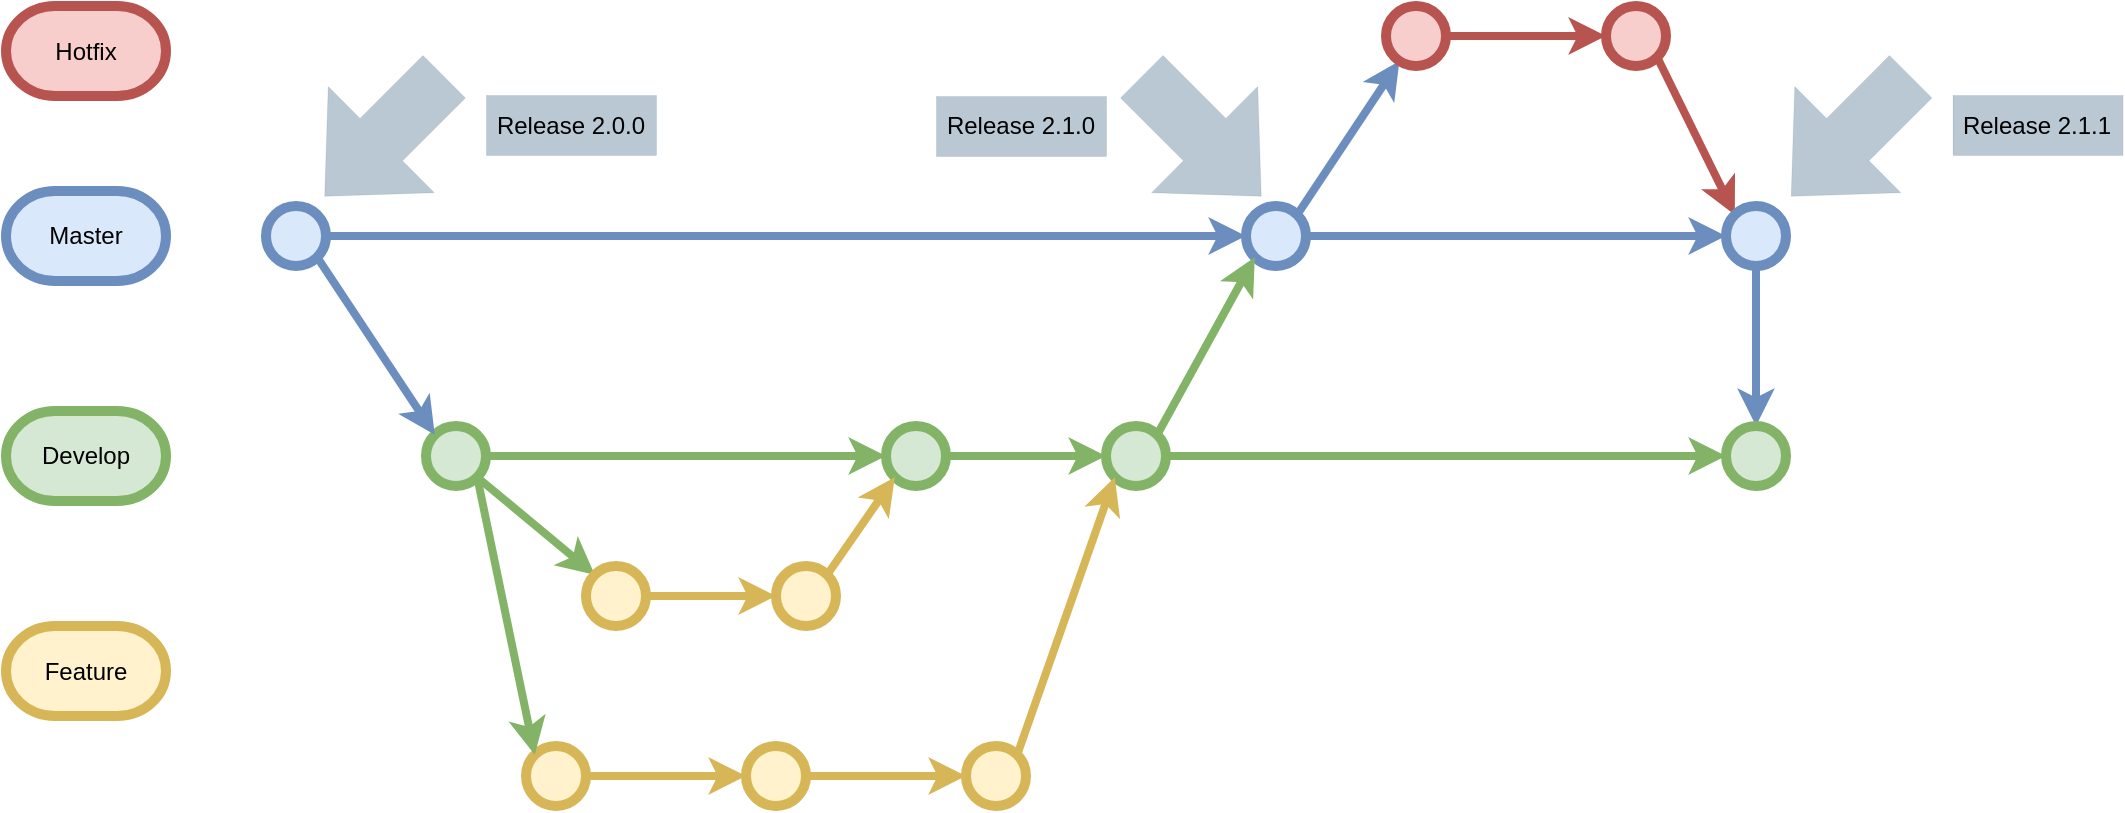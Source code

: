 <mxfile version="15.8.7" type="device"><diagram id="l7W2tdzI4Jv6cm-UOZnC" name="Page-1"><mxGraphModel dx="995" dy="630" grid="1" gridSize="10" guides="1" tooltips="1" connect="1" arrows="1" fold="1" page="1" pageScale="1" pageWidth="850" pageHeight="1100" math="0" shadow="0"><root><mxCell id="0"/><mxCell id="1" parent="0"/><mxCell id="J9JQR4AHCLmenJuKz9vq-37" value="" style="edgeStyle=orthogonalEdgeStyle;rounded=0;orthogonalLoop=1;jettySize=auto;html=1;fillColor=#dae8fc;strokeColor=#6c8ebf;strokeWidth=4;" edge="1" parent="1" source="J9JQR4AHCLmenJuKz9vq-6" target="J9JQR4AHCLmenJuKz9vq-36"><mxGeometry relative="1" as="geometry"/></mxCell><mxCell id="J9JQR4AHCLmenJuKz9vq-6" value="" style="shape=ellipse;html=1;dashed=0;whitespace=wrap;aspect=fixed;perimeter=ellipsePerimeter;fillColor=#dae8fc;strokeColor=#6c8ebf;strokeWidth=5;" vertex="1" parent="1"><mxGeometry x="170" y="240" width="30" height="30" as="geometry"/></mxCell><mxCell id="J9JQR4AHCLmenJuKz9vq-24" value="" style="edgeStyle=orthogonalEdgeStyle;rounded=0;orthogonalLoop=1;jettySize=auto;html=1;fillColor=#d5e8d4;strokeColor=#82b366;strokeWidth=4;" edge="1" parent="1" source="J9JQR4AHCLmenJuKz9vq-9" target="J9JQR4AHCLmenJuKz9vq-23"><mxGeometry relative="1" as="geometry"/></mxCell><mxCell id="J9JQR4AHCLmenJuKz9vq-9" value="" style="shape=ellipse;html=1;dashed=0;whitespace=wrap;aspect=fixed;perimeter=ellipsePerimeter;fillColor=#d5e8d4;strokeColor=#82b366;strokeWidth=5;" vertex="1" parent="1"><mxGeometry x="250" y="350" width="30" height="30" as="geometry"/></mxCell><mxCell id="J9JQR4AHCLmenJuKz9vq-11" value="" style="endArrow=classic;html=1;rounded=0;exitX=1;exitY=1;exitDx=0;exitDy=0;entryX=0;entryY=0;entryDx=0;entryDy=0;fillColor=#dae8fc;strokeColor=#6c8ebf;strokeWidth=4;" edge="1" parent="1" source="J9JQR4AHCLmenJuKz9vq-6" target="J9JQR4AHCLmenJuKz9vq-9"><mxGeometry width="50" height="50" relative="1" as="geometry"><mxPoint x="270" y="300" as="sourcePoint"/><mxPoint x="320" y="250" as="targetPoint"/></mxGeometry></mxCell><mxCell id="J9JQR4AHCLmenJuKz9vq-12" value="Master" style="strokeWidth=5;html=1;shape=mxgraph.flowchart.terminator;whiteSpace=wrap;fillColor=#dae8fc;strokeColor=#6c8ebf;" vertex="1" parent="1"><mxGeometry x="40" y="232.5" width="80" height="45" as="geometry"/></mxCell><mxCell id="J9JQR4AHCLmenJuKz9vq-13" value="Develop" style="strokeWidth=5;html=1;shape=mxgraph.flowchart.terminator;whiteSpace=wrap;fillColor=#d5e8d4;strokeColor=#82b366;" vertex="1" parent="1"><mxGeometry x="40" y="342.5" width="80" height="45" as="geometry"/></mxCell><mxCell id="J9JQR4AHCLmenJuKz9vq-16" value="" style="endArrow=classic;html=1;rounded=0;exitX=1;exitY=1;exitDx=0;exitDy=0;entryX=0;entryY=0;entryDx=0;entryDy=0;fillColor=#d5e8d4;strokeColor=#82b366;strokeWidth=4;" edge="1" parent="1" source="J9JQR4AHCLmenJuKz9vq-9" target="J9JQR4AHCLmenJuKz9vq-17"><mxGeometry width="50" height="50" relative="1" as="geometry"><mxPoint x="259.997" y="379.997" as="sourcePoint"/><mxPoint x="280" y="420" as="targetPoint"/></mxGeometry></mxCell><mxCell id="J9JQR4AHCLmenJuKz9vq-20" value="" style="edgeStyle=orthogonalEdgeStyle;rounded=0;orthogonalLoop=1;jettySize=auto;html=1;entryX=0;entryY=0.5;entryDx=0;entryDy=0;fillColor=#fff2cc;strokeColor=#d6b656;strokeWidth=4;" edge="1" parent="1" source="J9JQR4AHCLmenJuKz9vq-17" target="J9JQR4AHCLmenJuKz9vq-21"><mxGeometry relative="1" as="geometry"><mxPoint x="420" y="435" as="targetPoint"/></mxGeometry></mxCell><mxCell id="J9JQR4AHCLmenJuKz9vq-17" value="" style="shape=ellipse;html=1;dashed=0;whitespace=wrap;aspect=fixed;perimeter=ellipsePerimeter;fillColor=#fff2cc;strokeColor=#d6b656;strokeWidth=5;" vertex="1" parent="1"><mxGeometry x="330" y="420" width="30" height="30" as="geometry"/></mxCell><mxCell id="J9JQR4AHCLmenJuKz9vq-18" value="Feature" style="strokeWidth=5;html=1;shape=mxgraph.flowchart.terminator;whiteSpace=wrap;fillColor=#fff2cc;strokeColor=#d6b656;" vertex="1" parent="1"><mxGeometry x="40" y="450" width="80" height="45" as="geometry"/></mxCell><mxCell id="J9JQR4AHCLmenJuKz9vq-21" value="" style="shape=ellipse;html=1;dashed=0;whitespace=wrap;aspect=fixed;perimeter=ellipsePerimeter;fillColor=#fff2cc;strokeColor=#d6b656;strokeWidth=5;" vertex="1" parent="1"><mxGeometry x="425" y="420" width="30" height="30" as="geometry"/></mxCell><mxCell id="J9JQR4AHCLmenJuKz9vq-34" value="" style="edgeStyle=orthogonalEdgeStyle;rounded=0;orthogonalLoop=1;jettySize=auto;html=1;fillColor=#d5e8d4;strokeColor=#82b366;strokeWidth=4;" edge="1" parent="1" source="J9JQR4AHCLmenJuKz9vq-23" target="J9JQR4AHCLmenJuKz9vq-33"><mxGeometry relative="1" as="geometry"/></mxCell><mxCell id="J9JQR4AHCLmenJuKz9vq-23" value="" style="shape=ellipse;html=1;dashed=0;whitespace=wrap;aspect=fixed;perimeter=ellipsePerimeter;fillColor=#d5e8d4;strokeColor=#82b366;strokeWidth=5;" vertex="1" parent="1"><mxGeometry x="480" y="350" width="30" height="30" as="geometry"/></mxCell><mxCell id="J9JQR4AHCLmenJuKz9vq-25" value="" style="endArrow=classic;html=1;rounded=0;exitX=1;exitY=0;exitDx=0;exitDy=0;entryX=0;entryY=1;entryDx=0;entryDy=0;fillColor=#fff2cc;strokeColor=#d6b656;strokeWidth=4;" edge="1" parent="1" source="J9JQR4AHCLmenJuKz9vq-21" target="J9JQR4AHCLmenJuKz9vq-23"><mxGeometry width="50" height="50" relative="1" as="geometry"><mxPoint x="405.997" y="371.217" as="sourcePoint"/><mxPoint x="424.783" y="420.003" as="targetPoint"/></mxGeometry></mxCell><mxCell id="J9JQR4AHCLmenJuKz9vq-30" value="" style="edgeStyle=orthogonalEdgeStyle;rounded=0;orthogonalLoop=1;jettySize=auto;html=1;fillColor=#fff2cc;strokeColor=#d6b656;strokeWidth=4;" edge="1" parent="1" source="J9JQR4AHCLmenJuKz9vq-26" target="J9JQR4AHCLmenJuKz9vq-29"><mxGeometry relative="1" as="geometry"/></mxCell><mxCell id="J9JQR4AHCLmenJuKz9vq-26" value="" style="shape=ellipse;html=1;dashed=0;whitespace=wrap;aspect=fixed;perimeter=ellipsePerimeter;fillColor=#fff2cc;strokeColor=#d6b656;strokeWidth=5;" vertex="1" parent="1"><mxGeometry x="300" y="510" width="30" height="30" as="geometry"/></mxCell><mxCell id="J9JQR4AHCLmenJuKz9vq-28" value="" style="endArrow=classic;html=1;rounded=0;exitX=1;exitY=1;exitDx=0;exitDy=0;entryX=0;entryY=0;entryDx=0;entryDy=0;fillColor=#d5e8d4;strokeColor=#82b366;strokeWidth=4;" edge="1" parent="1" source="J9JQR4AHCLmenJuKz9vq-9" target="J9JQR4AHCLmenJuKz9vq-26"><mxGeometry width="50" height="50" relative="1" as="geometry"><mxPoint x="271.217" y="399.997" as="sourcePoint"/><mxPoint x="300.003" y="448.783" as="targetPoint"/></mxGeometry></mxCell><mxCell id="J9JQR4AHCLmenJuKz9vq-32" value="" style="edgeStyle=orthogonalEdgeStyle;rounded=0;orthogonalLoop=1;jettySize=auto;html=1;fillColor=#fff2cc;strokeColor=#d6b656;strokeWidth=4;" edge="1" parent="1" source="J9JQR4AHCLmenJuKz9vq-29" target="J9JQR4AHCLmenJuKz9vq-31"><mxGeometry relative="1" as="geometry"/></mxCell><mxCell id="J9JQR4AHCLmenJuKz9vq-29" value="" style="shape=ellipse;html=1;dashed=0;whitespace=wrap;aspect=fixed;perimeter=ellipsePerimeter;fillColor=#fff2cc;strokeColor=#d6b656;strokeWidth=5;" vertex="1" parent="1"><mxGeometry x="410" y="510" width="30" height="30" as="geometry"/></mxCell><mxCell id="J9JQR4AHCLmenJuKz9vq-31" value="" style="shape=ellipse;html=1;dashed=0;whitespace=wrap;aspect=fixed;perimeter=ellipsePerimeter;fillColor=#fff2cc;strokeColor=#d6b656;strokeWidth=5;" vertex="1" parent="1"><mxGeometry x="520" y="510" width="30" height="30" as="geometry"/></mxCell><mxCell id="J9JQR4AHCLmenJuKz9vq-47" value="" style="edgeStyle=none;rounded=0;orthogonalLoop=1;jettySize=auto;html=1;fillColor=#d5e8d4;strokeColor=#82b366;strokeWidth=4;" edge="1" parent="1" source="J9JQR4AHCLmenJuKz9vq-33" target="J9JQR4AHCLmenJuKz9vq-46"><mxGeometry relative="1" as="geometry"/></mxCell><mxCell id="J9JQR4AHCLmenJuKz9vq-33" value="" style="shape=ellipse;html=1;dashed=0;whitespace=wrap;aspect=fixed;perimeter=ellipsePerimeter;fillColor=#d5e8d4;strokeColor=#82b366;strokeWidth=5;" vertex="1" parent="1"><mxGeometry x="590" y="350" width="30" height="30" as="geometry"/></mxCell><mxCell id="J9JQR4AHCLmenJuKz9vq-35" value="" style="endArrow=classic;html=1;rounded=0;exitX=1;exitY=0;exitDx=0;exitDy=0;entryX=0;entryY=1;entryDx=0;entryDy=0;fillColor=#fff2cc;strokeColor=#d6b656;strokeWidth=4;" edge="1" parent="1" source="J9JQR4AHCLmenJuKz9vq-31" target="J9JQR4AHCLmenJuKz9vq-33"><mxGeometry width="50" height="50" relative="1" as="geometry"><mxPoint x="369.997" y="449.997" as="sourcePoint"/><mxPoint x="398.783" y="588.783" as="targetPoint"/></mxGeometry></mxCell><mxCell id="J9JQR4AHCLmenJuKz9vq-40" value="" style="rounded=0;orthogonalLoop=1;jettySize=auto;html=1;exitX=1;exitY=0;exitDx=0;exitDy=0;fillColor=#dae8fc;strokeColor=#6c8ebf;strokeWidth=4;" edge="1" parent="1" source="J9JQR4AHCLmenJuKz9vq-36" target="J9JQR4AHCLmenJuKz9vq-39"><mxGeometry relative="1" as="geometry"/></mxCell><mxCell id="J9JQR4AHCLmenJuKz9vq-44" value="" style="edgeStyle=none;rounded=0;orthogonalLoop=1;jettySize=auto;html=1;fillColor=#dae8fc;strokeColor=#6c8ebf;strokeWidth=4;" edge="1" parent="1" source="J9JQR4AHCLmenJuKz9vq-36" target="J9JQR4AHCLmenJuKz9vq-43"><mxGeometry relative="1" as="geometry"/></mxCell><mxCell id="J9JQR4AHCLmenJuKz9vq-36" value="" style="shape=ellipse;html=1;dashed=0;whitespace=wrap;aspect=fixed;perimeter=ellipsePerimeter;fillColor=#dae8fc;strokeColor=#6c8ebf;strokeWidth=5;" vertex="1" parent="1"><mxGeometry x="660" y="240" width="30" height="30" as="geometry"/></mxCell><mxCell id="J9JQR4AHCLmenJuKz9vq-38" value="" style="endArrow=classic;html=1;rounded=0;exitX=1;exitY=0;exitDx=0;exitDy=0;entryX=0;entryY=1;entryDx=0;entryDy=0;fillColor=#d5e8d4;strokeColor=#82b366;strokeWidth=4;" edge="1" parent="1" source="J9JQR4AHCLmenJuKz9vq-33" target="J9JQR4AHCLmenJuKz9vq-36"><mxGeometry width="50" height="50" relative="1" as="geometry"><mxPoint x="629.997" y="326.283" as="sourcePoint"/><mxPoint x="663.783" y="277.497" as="targetPoint"/></mxGeometry></mxCell><mxCell id="J9JQR4AHCLmenJuKz9vq-42" value="" style="edgeStyle=none;rounded=0;orthogonalLoop=1;jettySize=auto;html=1;fillColor=#f8cecc;strokeColor=#b85450;strokeWidth=4;" edge="1" parent="1" source="J9JQR4AHCLmenJuKz9vq-39" target="J9JQR4AHCLmenJuKz9vq-41"><mxGeometry relative="1" as="geometry"/></mxCell><mxCell id="J9JQR4AHCLmenJuKz9vq-39" value="" style="shape=ellipse;html=1;dashed=0;whitespace=wrap;aspect=fixed;perimeter=ellipsePerimeter;fillColor=#f8cecc;strokeColor=#b85450;strokeWidth=5;" vertex="1" parent="1"><mxGeometry x="730" y="140" width="30" height="30" as="geometry"/></mxCell><mxCell id="J9JQR4AHCLmenJuKz9vq-45" style="edgeStyle=none;rounded=0;orthogonalLoop=1;jettySize=auto;html=1;exitX=1;exitY=1;exitDx=0;exitDy=0;entryX=0;entryY=0;entryDx=0;entryDy=0;fillColor=#f8cecc;strokeColor=#b85450;strokeWidth=4;" edge="1" parent="1" source="J9JQR4AHCLmenJuKz9vq-41" target="J9JQR4AHCLmenJuKz9vq-43"><mxGeometry relative="1" as="geometry"/></mxCell><mxCell id="J9JQR4AHCLmenJuKz9vq-41" value="" style="shape=ellipse;html=1;dashed=0;whitespace=wrap;aspect=fixed;perimeter=ellipsePerimeter;fillColor=#f8cecc;strokeColor=#b85450;strokeWidth=5;" vertex="1" parent="1"><mxGeometry x="840" y="140" width="30" height="30" as="geometry"/></mxCell><mxCell id="J9JQR4AHCLmenJuKz9vq-48" style="edgeStyle=none;rounded=0;orthogonalLoop=1;jettySize=auto;html=1;exitX=0.5;exitY=1;exitDx=0;exitDy=0;entryX=0.5;entryY=0;entryDx=0;entryDy=0;fillColor=#dae8fc;strokeColor=#6c8ebf;strokeWidth=4;" edge="1" parent="1" source="J9JQR4AHCLmenJuKz9vq-43" target="J9JQR4AHCLmenJuKz9vq-46"><mxGeometry relative="1" as="geometry"/></mxCell><mxCell id="J9JQR4AHCLmenJuKz9vq-43" value="" style="shape=ellipse;html=1;dashed=0;whitespace=wrap;aspect=fixed;perimeter=ellipsePerimeter;fillColor=#dae8fc;strokeColor=#6c8ebf;strokeWidth=5;" vertex="1" parent="1"><mxGeometry x="900" y="240" width="30" height="30" as="geometry"/></mxCell><mxCell id="J9JQR4AHCLmenJuKz9vq-46" value="" style="shape=ellipse;html=1;dashed=0;whitespace=wrap;aspect=fixed;perimeter=ellipsePerimeter;fillColor=#d5e8d4;strokeColor=#82b366;strokeWidth=5;" vertex="1" parent="1"><mxGeometry x="900" y="350" width="30" height="30" as="geometry"/></mxCell><mxCell id="J9JQR4AHCLmenJuKz9vq-50" value="Hotfix" style="strokeWidth=5;html=1;shape=mxgraph.flowchart.terminator;whiteSpace=wrap;fillColor=#f8cecc;strokeColor=#b85450;" vertex="1" parent="1"><mxGeometry x="40" y="140" width="80" height="45" as="geometry"/></mxCell><mxCell id="J9JQR4AHCLmenJuKz9vq-51" value="" style="verticalLabelPosition=bottom;verticalAlign=top;html=1;strokeWidth=0;shape=mxgraph.arrows2.arrow;dy=0.6;dx=40;notch=0;rotation=-225;fillColor=#bac8d3;strokeColor=#23445d;" vertex="1" parent="1"><mxGeometry x="186.74" y="167.49" width="84.47" height="75" as="geometry"/></mxCell><mxCell id="J9JQR4AHCLmenJuKz9vq-52" value="Release 2.0.0" style="text;html=1;fillColor=#bac8d3;align=center;verticalAlign=middle;whiteSpace=wrap;rounded=0;strokeWidth=0;strokeColor=#23445d;" vertex="1" parent="1"><mxGeometry x="280" y="184.5" width="85" height="30" as="geometry"/></mxCell><mxCell id="J9JQR4AHCLmenJuKz9vq-55" value="" style="verticalLabelPosition=bottom;verticalAlign=top;html=1;strokeWidth=0;shape=mxgraph.arrows2.arrow;dy=0.6;dx=40;notch=0;rotation=-225;fillColor=#bac8d3;strokeColor=#23445d;flipV=0;flipH=0;direction=north;" vertex="1" parent="1"><mxGeometry x="600.005" y="162.755" width="75" height="84.47" as="geometry"/></mxCell><mxCell id="J9JQR4AHCLmenJuKz9vq-56" value="Release 2.1.0" style="text;html=1;fillColor=#bac8d3;align=center;verticalAlign=middle;whiteSpace=wrap;rounded=0;strokeWidth=0;strokeColor=#23445d;flipV=0;flipH=0;" vertex="1" parent="1"><mxGeometry x="505" y="185" width="85" height="30" as="geometry"/></mxCell><mxCell id="J9JQR4AHCLmenJuKz9vq-57" value="" style="verticalLabelPosition=bottom;verticalAlign=top;html=1;strokeWidth=0;shape=mxgraph.arrows2.arrow;dy=0.6;dx=40;notch=0;rotation=-225;fillColor=#bac8d3;strokeColor=#23445d;" vertex="1" parent="1"><mxGeometry x="920" y="167.49" width="84.47" height="75" as="geometry"/></mxCell><mxCell id="J9JQR4AHCLmenJuKz9vq-58" value="Release 2.1.1" style="text;html=1;fillColor=#bac8d3;align=center;verticalAlign=middle;whiteSpace=wrap;rounded=0;strokeWidth=0;strokeColor=#23445d;" vertex="1" parent="1"><mxGeometry x="1013.26" y="184.5" width="85" height="30" as="geometry"/></mxCell></root></mxGraphModel></diagram></mxfile>
